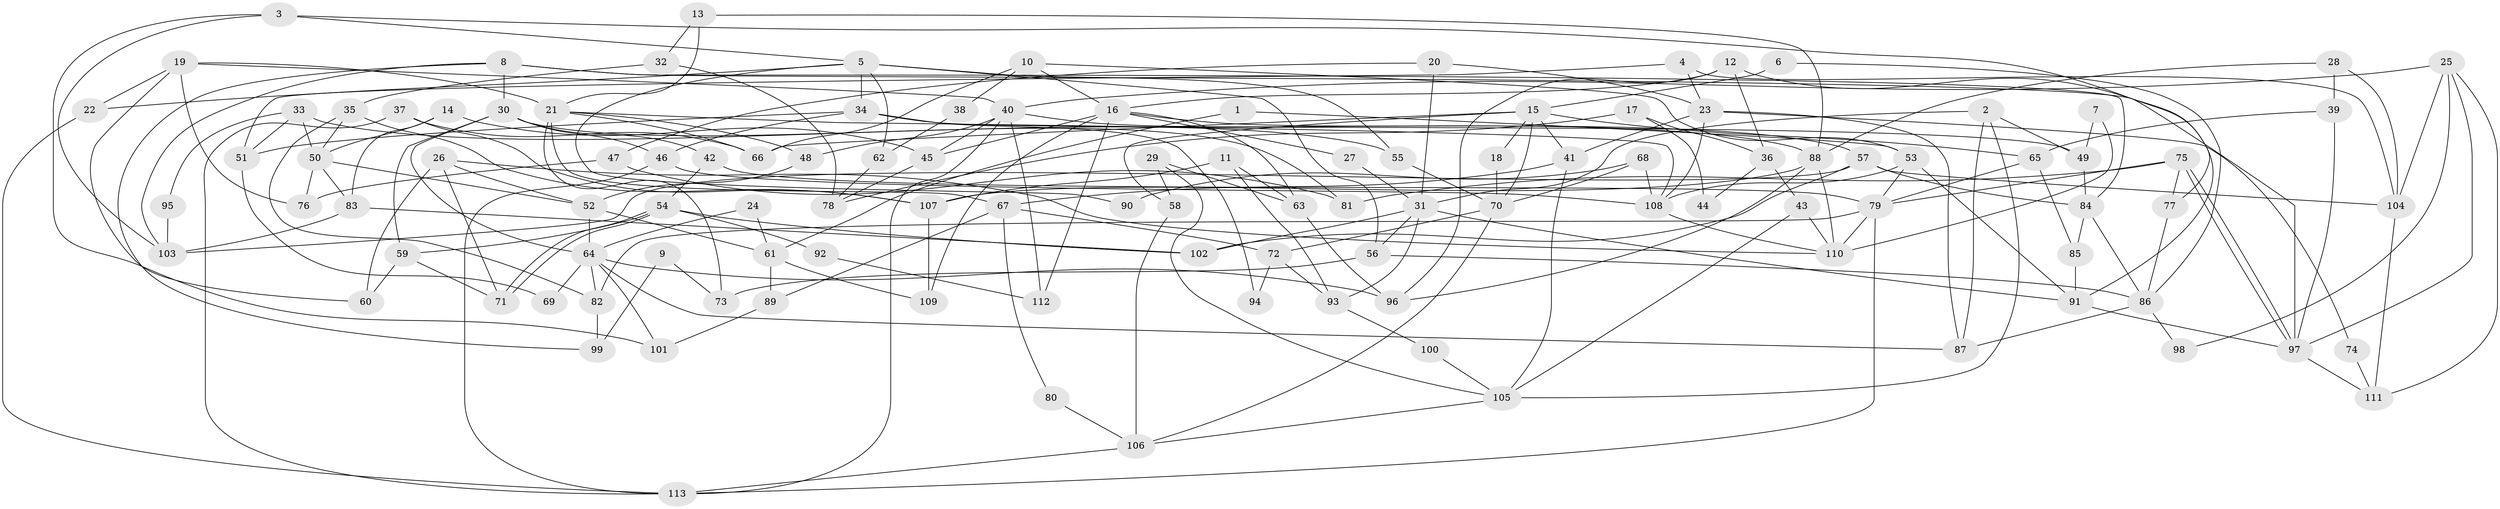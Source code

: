 // Generated by graph-tools (version 1.1) at 2025/35/03/09/25 02:35:57]
// undirected, 113 vertices, 226 edges
graph export_dot {
graph [start="1"]
  node [color=gray90,style=filled];
  1;
  2;
  3;
  4;
  5;
  6;
  7;
  8;
  9;
  10;
  11;
  12;
  13;
  14;
  15;
  16;
  17;
  18;
  19;
  20;
  21;
  22;
  23;
  24;
  25;
  26;
  27;
  28;
  29;
  30;
  31;
  32;
  33;
  34;
  35;
  36;
  37;
  38;
  39;
  40;
  41;
  42;
  43;
  44;
  45;
  46;
  47;
  48;
  49;
  50;
  51;
  52;
  53;
  54;
  55;
  56;
  57;
  58;
  59;
  60;
  61;
  62;
  63;
  64;
  65;
  66;
  67;
  68;
  69;
  70;
  71;
  72;
  73;
  74;
  75;
  76;
  77;
  78;
  79;
  80;
  81;
  82;
  83;
  84;
  85;
  86;
  87;
  88;
  89;
  90;
  91;
  92;
  93;
  94;
  95;
  96;
  97;
  98;
  99;
  100;
  101;
  102;
  103;
  104;
  105;
  106;
  107;
  108;
  109;
  110;
  111;
  112;
  113;
  1 -- 53;
  1 -- 61;
  2 -- 31;
  2 -- 105;
  2 -- 49;
  2 -- 87;
  3 -- 5;
  3 -- 103;
  3 -- 77;
  3 -- 101;
  4 -- 104;
  4 -- 23;
  4 -- 51;
  5 -- 56;
  5 -- 34;
  5 -- 22;
  5 -- 55;
  5 -- 62;
  5 -- 90;
  6 -- 15;
  6 -- 86;
  7 -- 110;
  7 -- 49;
  8 -- 30;
  8 -- 84;
  8 -- 97;
  8 -- 99;
  8 -- 103;
  9 -- 73;
  9 -- 99;
  10 -- 66;
  10 -- 16;
  10 -- 38;
  10 -- 53;
  11 -- 63;
  11 -- 93;
  11 -- 107;
  12 -- 96;
  12 -- 91;
  12 -- 16;
  12 -- 36;
  13 -- 88;
  13 -- 21;
  13 -- 32;
  14 -- 83;
  14 -- 50;
  14 -- 45;
  15 -- 66;
  15 -- 58;
  15 -- 18;
  15 -- 41;
  15 -- 65;
  15 -- 70;
  16 -- 45;
  16 -- 27;
  16 -- 57;
  16 -- 63;
  16 -- 109;
  16 -- 112;
  17 -- 78;
  17 -- 36;
  17 -- 44;
  18 -- 70;
  19 -- 40;
  19 -- 22;
  19 -- 21;
  19 -- 60;
  19 -- 76;
  20 -- 31;
  20 -- 23;
  20 -- 47;
  21 -- 108;
  21 -- 48;
  21 -- 66;
  21 -- 67;
  21 -- 73;
  22 -- 113;
  23 -- 87;
  23 -- 108;
  23 -- 41;
  23 -- 74;
  24 -- 64;
  24 -- 61;
  25 -- 111;
  25 -- 97;
  25 -- 40;
  25 -- 98;
  25 -- 104;
  26 -- 60;
  26 -- 71;
  26 -- 52;
  26 -- 110;
  27 -- 31;
  28 -- 39;
  28 -- 104;
  28 -- 88;
  29 -- 63;
  29 -- 105;
  29 -- 58;
  30 -- 64;
  30 -- 46;
  30 -- 42;
  30 -- 59;
  30 -- 81;
  31 -- 91;
  31 -- 102;
  31 -- 56;
  31 -- 93;
  32 -- 35;
  32 -- 78;
  33 -- 50;
  33 -- 51;
  33 -- 55;
  33 -- 95;
  34 -- 49;
  34 -- 46;
  34 -- 51;
  34 -- 94;
  35 -- 50;
  35 -- 107;
  35 -- 82;
  36 -- 43;
  36 -- 44;
  37 -- 113;
  37 -- 107;
  37 -- 66;
  38 -- 62;
  39 -- 65;
  39 -- 97;
  40 -- 88;
  40 -- 45;
  40 -- 48;
  40 -- 112;
  40 -- 113;
  41 -- 67;
  41 -- 105;
  42 -- 79;
  42 -- 54;
  43 -- 105;
  43 -- 110;
  45 -- 78;
  46 -- 113;
  46 -- 108;
  47 -- 81;
  47 -- 76;
  48 -- 52;
  49 -- 84;
  50 -- 52;
  50 -- 76;
  50 -- 83;
  51 -- 69;
  52 -- 61;
  52 -- 64;
  53 -- 79;
  53 -- 91;
  53 -- 108;
  54 -- 71;
  54 -- 71;
  54 -- 59;
  54 -- 92;
  54 -- 102;
  55 -- 70;
  56 -- 86;
  56 -- 73;
  57 -- 102;
  57 -- 84;
  57 -- 103;
  57 -- 104;
  58 -- 106;
  59 -- 60;
  59 -- 71;
  61 -- 89;
  61 -- 109;
  62 -- 78;
  63 -- 96;
  64 -- 82;
  64 -- 69;
  64 -- 87;
  64 -- 96;
  64 -- 101;
  65 -- 79;
  65 -- 85;
  67 -- 72;
  67 -- 80;
  67 -- 89;
  68 -- 108;
  68 -- 70;
  68 -- 90;
  70 -- 72;
  70 -- 106;
  72 -- 93;
  72 -- 94;
  74 -- 111;
  75 -- 97;
  75 -- 97;
  75 -- 77;
  75 -- 79;
  75 -- 81;
  77 -- 86;
  79 -- 110;
  79 -- 82;
  79 -- 113;
  80 -- 106;
  82 -- 99;
  83 -- 103;
  83 -- 102;
  84 -- 85;
  84 -- 86;
  85 -- 91;
  86 -- 87;
  86 -- 98;
  88 -- 107;
  88 -- 96;
  88 -- 110;
  89 -- 101;
  91 -- 97;
  92 -- 112;
  93 -- 100;
  95 -- 103;
  97 -- 111;
  100 -- 105;
  104 -- 111;
  105 -- 106;
  106 -- 113;
  107 -- 109;
  108 -- 110;
}
